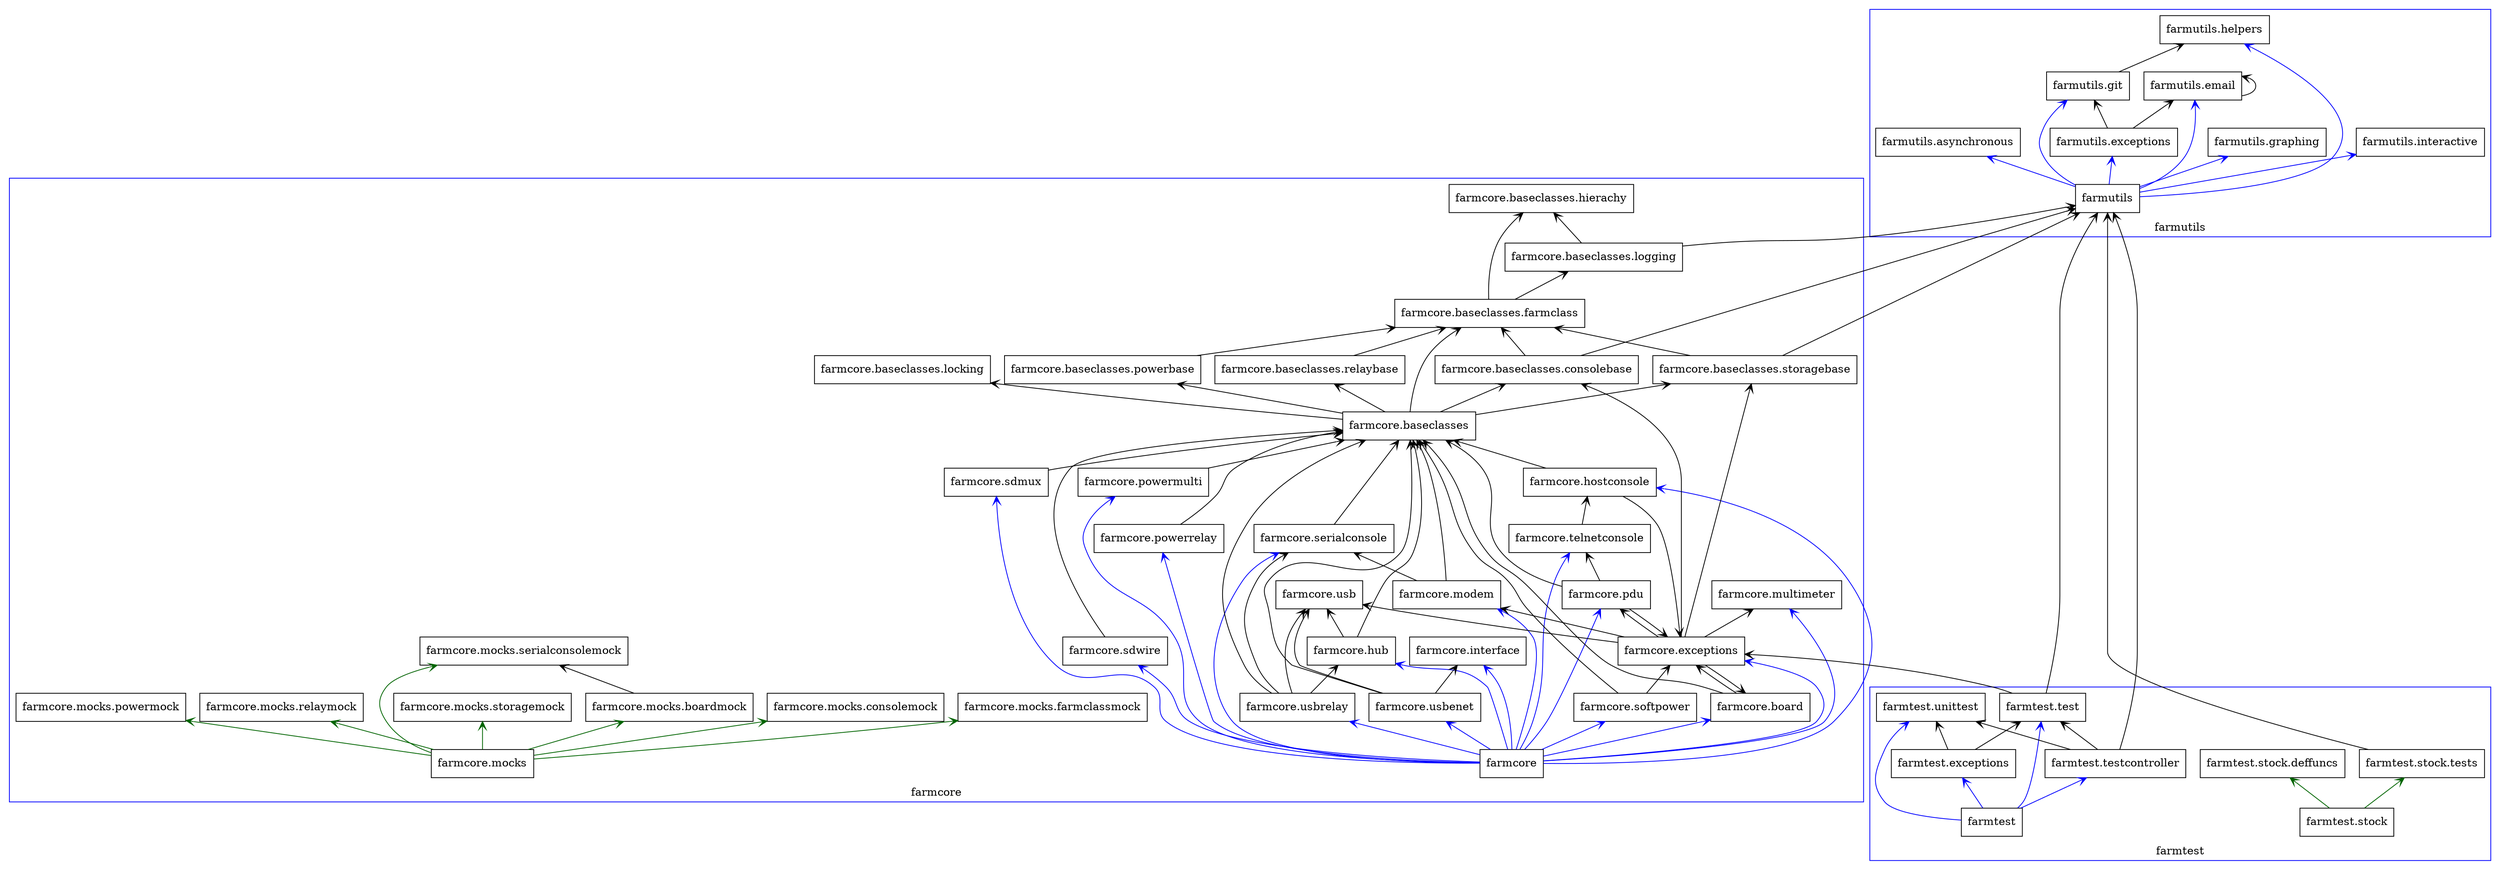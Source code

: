 digraph "packages_farm-core" {
    charset="utf-8"
    rankdir=BT
    subgraph cluster_farmcore {
		label = "farmcore";
		color=blue

        "0" [label="farmcore", shape="box"];
        "1" [label="farmcore.baseclasses", shape="box"];
        "2" [label="farmcore.baseclasses.consolebase", shape="box"];
        "3" [label="farmcore.baseclasses.farmclass", shape="box"];
        "4" [label="farmcore.baseclasses.hierachy", shape="box"];
        "5" [label="farmcore.baseclasses.locking", shape="box"];
        "6" [label="farmcore.baseclasses.logging", shape="box"];
        "7" [label="farmcore.baseclasses.powerbase", shape="box"];
        "8" [label="farmcore.baseclasses.relaybase", shape="box"];
        "9" [label="farmcore.baseclasses.storagebase", shape="box"];
        "10" [label="farmcore.board", shape="box"];
        "11" [label="farmcore.exceptions", shape="box"];
        "12" [label="farmcore.hostconsole", shape="box"];
        "13" [label="farmcore.hub", shape="box"];
        "14" [label="farmcore.interface", shape="box"];
        "15" [label="farmcore.mocks", shape="box"];
        "16" [label="farmcore.mocks.boardmock", shape="box"];
        "17" [label="farmcore.mocks.consolemock", shape="box"];
        "18" [label="farmcore.mocks.farmclassmock", shape="box"];
        "19" [label="farmcore.mocks.powermock", shape="box"];
        "20" [label="farmcore.mocks.relaymock", shape="box"];
        "21" [label="farmcore.mocks.serialconsolemock", shape="box"];
        "22" [label="farmcore.mocks.storagemock", shape="box"];
        "23" [label="farmcore.modem", shape="box"];
        "24" [label="farmcore.multimeter", shape="box"];
        "26" [label="farmcore.pdu", shape="box"];
        "27" [label="farmcore.powermulti", shape="box"];
        "28" [label="farmcore.powerrelay", shape="box"];
        "29" [label="farmcore.sdmux", shape="box"];
        "30" [label="farmcore.sdwire", shape="box"];
        "31" [label="farmcore.serialconsole", shape="box"];
        "32" [label="farmcore.softpower", shape="box"];
        "33" [label="farmcore.telnetconsole", shape="box"];
        "34" [label="farmcore.usb", shape="box"];
        "35" [label="farmcore.usbenet", shape="box"];
        "36" [label="farmcore.usbrelay", shape="box"];
    }
    subgraph cluster_farmtest {
		label = "farmtest";
		color=blue

        "37" [label="farmtest", shape="box"];
        "38" [label="farmtest.exceptions", shape="box"];
        "39" [label="farmtest.stock", shape="box"];
        "40" [label="farmtest.stock.deffuncs", shape="box"];
        "41" [label="farmtest.stock.tests", shape="box"];
        "42" [label="farmtest.test", shape="box"];
        "43" [label="farmtest.testcontroller", shape="box"];
        "44" [label="farmtest.unittest", shape="box"];
    }
    subgraph cluster_farmutils {
		label = "farmutils";
		color=blue

        "45" [label="farmutils", shape="box"];
        "46" [label="farmutils.asynchronous", shape="box"];
        "47" [label="farmutils.email", shape="box"];
        "48" [label="farmutils.exceptions", shape="box"];
        "49" [label="farmutils.git", shape="box"];
        "50" [label="farmutils.graphing", shape="box"];
        "51" [label="farmutils.helpers", shape="box"];
        "52" [label="farmutils.interactive", shape="box"];
    }
    "0" -> "10" [arrowhead="open", color="blue", arrowtail="none"];
    "0" -> "11" [arrowhead="open", color="blue", arrowtail="none"];
    "0" -> "12" [arrowhead="open", color="blue", arrowtail="none"];
    "0" -> "13" [arrowhead="open", color="blue", arrowtail="none"];
    "0" -> "14" [arrowhead="open", color="blue", arrowtail="none"];
    "0" -> "23" [arrowhead="open", color="blue", arrowtail="none"];
    "0" -> "24" [arrowhead="open", color="blue", arrowtail="none"];
    "0" -> "26" [arrowhead="open", color="blue", arrowtail="none"];
    "0" -> "27" [arrowhead="open", color="blue", arrowtail="none"];
    "0" -> "28" [arrowhead="open", color="blue", arrowtail="none"];
    "0" -> "29" [arrowhead="open", color="blue", arrowtail="none"];
    "0" -> "30" [arrowhead="open", color="blue", arrowtail="none"];
    "0" -> "31" [arrowhead="open", color="blue", arrowtail="none"];
    "0" -> "32" [arrowhead="open", color="blue", arrowtail="none"];
    "0" -> "33" [arrowhead="open", color="blue", arrowtail="none"];
    "0" -> "35" [arrowhead="open", color="blue", arrowtail="none"];
    "0" -> "36" [arrowhead="open", color="blue", arrowtail="none"];
    "1" -> "2" [arrowhead="open", arrowtail="none"];
    "1" -> "3" [arrowhead="open", arrowtail="none"];
    "1" -> "5" [arrowhead="open", arrowtail="none"];
    "1" -> "7" [arrowhead="open", arrowtail="none"];
    "1" -> "8" [arrowhead="open", arrowtail="none"];
    "1" -> "9" [arrowhead="open", arrowtail="none"];
    "2" -> "3" [arrowhead="open", arrowtail="none"];
    "2" -> "45" [arrowhead="open", arrowtail="none"];
    "3" -> "4" [arrowhead="open", arrowtail="none"];
    "3" -> "6" [arrowhead="open", arrowtail="none"];
    "6" -> "4" [arrowhead="open", arrowtail="none"];
    "6" -> "45" [arrowhead="open", arrowtail="none"];
    "7" -> "3" [arrowhead="open", arrowtail="none"];
    "8" -> "3" [arrowhead="open", arrowtail="none"];
    "9" -> "3" [arrowhead="open", arrowtail="none"];
    "9" -> "45" [arrowhead="open", arrowtail="none"];
    "10" -> "1" [arrowhead="open", arrowtail="none"];
    "10" -> "11" [arrowhead="open", arrowtail="none"];
    "11" -> "2" [arrowhead="open", arrowtail="none"];
    "11" -> "9" [arrowhead="open", arrowtail="none"];
    "11" -> "10" [arrowhead="open", arrowtail="none"];
    "11" -> "23" [arrowhead="open", arrowtail="none"];
    "11" -> "24" [arrowhead="open", arrowtail="none"];
    "11" -> "26" [arrowhead="open", arrowtail="none"];
    "11" -> "34" [arrowhead="open", arrowtail="none"];
    "12" -> "1" [arrowhead="open", arrowtail="none"];
    "12" -> "11" [arrowhead="open", arrowtail="none"];
    "13" -> "1" [arrowhead="open", arrowtail="none"];
    "13" -> "34" [arrowhead="open", arrowtail="none"];
    "15" -> "16" [arrowhead="open", color=darkgreen arrowtail="none"];
    "15" -> "17" [arrowhead="open", color=darkgreen arrowtail="none"];
    "15" -> "18" [arrowhead="open", color=darkgreen arrowtail="none"];
    "15" -> "19" [arrowhead="open", color=darkgreen arrowtail="none"];
    "15" -> "20" [arrowhead="open", color=darkgreen arrowtail="none"];
    "15" -> "21" [arrowhead="open", color=darkgreen arrowtail="none"];
    "15" -> "22" [arrowhead="open", color=darkgreen arrowtail="none"];
    "16" -> "21" [arrowhead="open", arrowtail="none"];
    "23" -> "1" [arrowhead="open", arrowtail="none"];
    "23" -> "31" [arrowhead="open", arrowtail="none"];
    "26" -> "1" [arrowhead="open", arrowtail="none"];
    "26" -> "11" [arrowhead="open", arrowtail="none"];
    "26" -> "33" [arrowhead="open", arrowtail="none"];
    "27" -> "1" [arrowhead="open", arrowtail="none"];
    "28" -> "1" [arrowhead="open", arrowtail="none"];
    "29" -> "1" [arrowhead="open", arrowtail="none"];
    "30" -> "1" [arrowhead="open", arrowtail="none"];
    "31" -> "1" [arrowhead="open", arrowtail="none"];
    "32" -> "1" [arrowhead="open", arrowtail="none"];
    "32" -> "11" [arrowhead="open", arrowtail="none"];
    "33" -> "12" [arrowhead="open", arrowtail="none"];
    "35" -> "1" [arrowhead="open", arrowtail="none"];
    "35" -> "14" [arrowhead="open", arrowtail="none"];
    "35" -> "34" [arrowhead="open", arrowtail="none"];
    "36" -> "1" [arrowhead="open", arrowtail="none"];
    "36" -> "13" [arrowhead="open", arrowtail="none"];
    "36" -> "31" [arrowhead="open", arrowtail="none"];
    "36" -> "34" [arrowhead="open", arrowtail="none"];
    "37" -> "38" [arrowhead="open", color="blue", arrowtail="none"];
    "37" -> "42" [arrowhead="open", color="blue", arrowtail="none"];
    "37" -> "43" [arrowhead="open", color="blue", arrowtail="none"];
    "37" -> "44" [arrowhead="open", color="blue", arrowtail="none"];
    "38" -> "42" [arrowhead="open", arrowtail="none"];
    "38" -> "44" [arrowhead="open", arrowtail="none"];
    "39" -> "40" [arrowhead="open", color=darkgreen arrowtail="none"];
    "39" -> "41" [arrowhead="open", color=darkgreen arrowtail="none"];
    "41" -> "45" [arrowhead="open", arrowtail="none"];
    "42" -> "11" [arrowhead="open", arrowtail="none"];
    "42" -> "45" [arrowhead="open", arrowtail="none"];
    "43" -> "42" [arrowhead="open", arrowtail="none"];
    "43" -> "44" [arrowhead="open", arrowtail="none"];
    "43" -> "45" [arrowhead="open", arrowtail="none"];
    "45" -> "46" [arrowhead="open", color="blue", arrowtail="none"];
    "45" -> "47" [arrowhead="open", color="blue", arrowtail="none"];
    "45" -> "48" [arrowhead="open", color="blue", arrowtail="none"];
    "45" -> "49" [arrowhead="open", color="blue", arrowtail="none"];
    "45" -> "50" [arrowhead="open", color="blue", arrowtail="none"];
    "45" -> "51" [arrowhead="open", color="blue", arrowtail="none"];
    "45" -> "52" [arrowhead="open", color="blue", arrowtail="none"];
    "47" -> "47" [arrowhead="open", arrowtail="none"];
    "48" -> "47" [arrowhead="open", arrowtail="none"];
    "48" -> "49" [arrowhead="open", arrowtail="none"];
    "49" -> "51" [arrowhead="open", arrowtail="none"];
}
